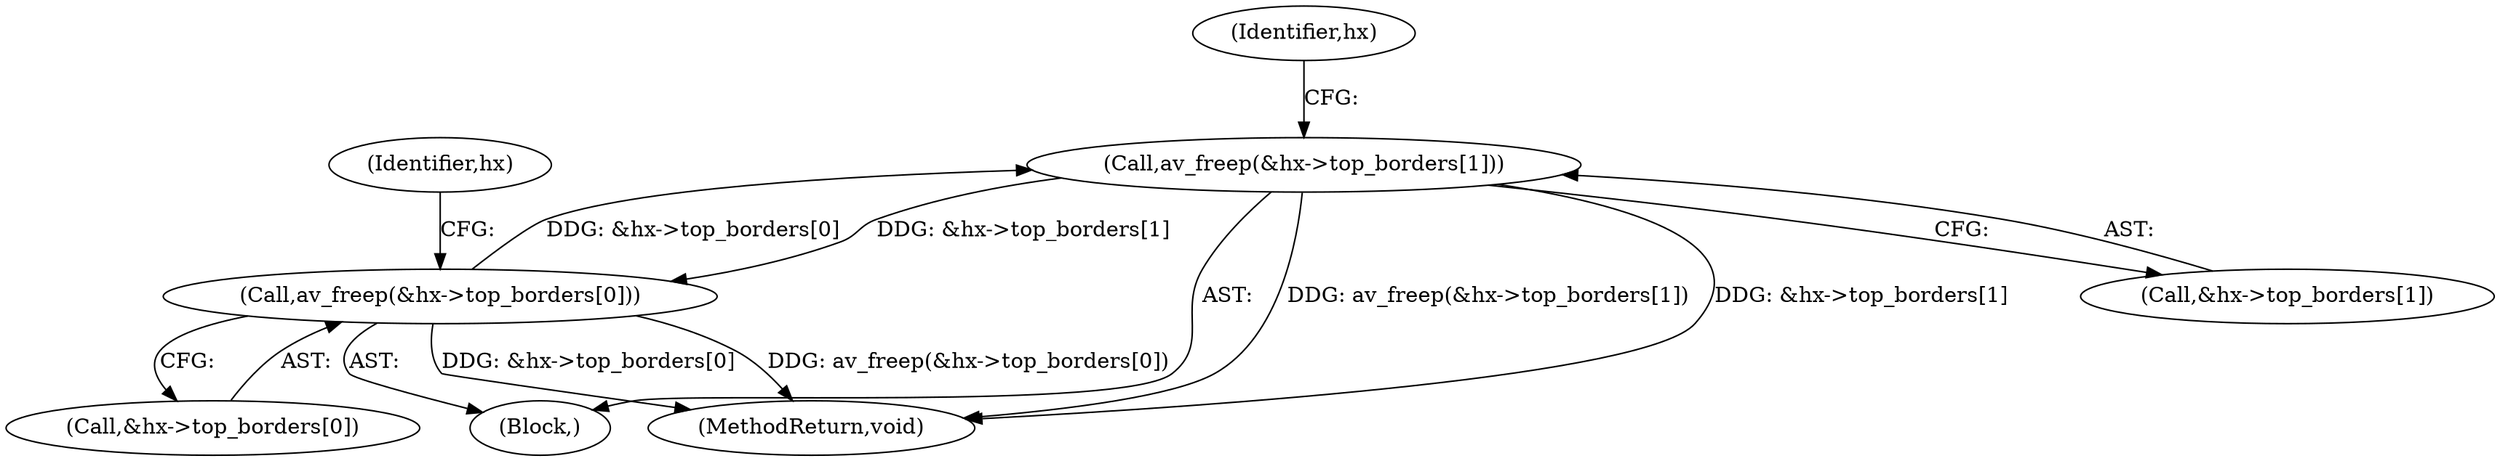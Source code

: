 digraph "0_FFmpeg_e8714f6f93d1a32f4e4655209960afcf4c185214@API" {
"1000278" [label="(Call,av_freep(&hx->top_borders[1]))"];
"1000285" [label="(Call,av_freep(&hx->top_borders[0]))"];
"1000278" [label="(Call,av_freep(&hx->top_borders[1]))"];
"1000286" [label="(Call,&hx->top_borders[0])"];
"1000295" [label="(Identifier,hx)"];
"1000382" [label="(MethodReturn,void)"];
"1000279" [label="(Call,&hx->top_borders[1])"];
"1000289" [label="(Identifier,hx)"];
"1000285" [label="(Call,av_freep(&hx->top_borders[0]))"];
"1000278" [label="(Call,av_freep(&hx->top_borders[1]))"];
"1000266" [label="(Block,)"];
"1000278" -> "1000266"  [label="AST: "];
"1000278" -> "1000279"  [label="CFG: "];
"1000279" -> "1000278"  [label="AST: "];
"1000289" -> "1000278"  [label="CFG: "];
"1000278" -> "1000382"  [label="DDG: av_freep(&hx->top_borders[1])"];
"1000278" -> "1000382"  [label="DDG: &hx->top_borders[1]"];
"1000285" -> "1000278"  [label="DDG: &hx->top_borders[0]"];
"1000278" -> "1000285"  [label="DDG: &hx->top_borders[1]"];
"1000285" -> "1000266"  [label="AST: "];
"1000285" -> "1000286"  [label="CFG: "];
"1000286" -> "1000285"  [label="AST: "];
"1000295" -> "1000285"  [label="CFG: "];
"1000285" -> "1000382"  [label="DDG: &hx->top_borders[0]"];
"1000285" -> "1000382"  [label="DDG: av_freep(&hx->top_borders[0])"];
}
